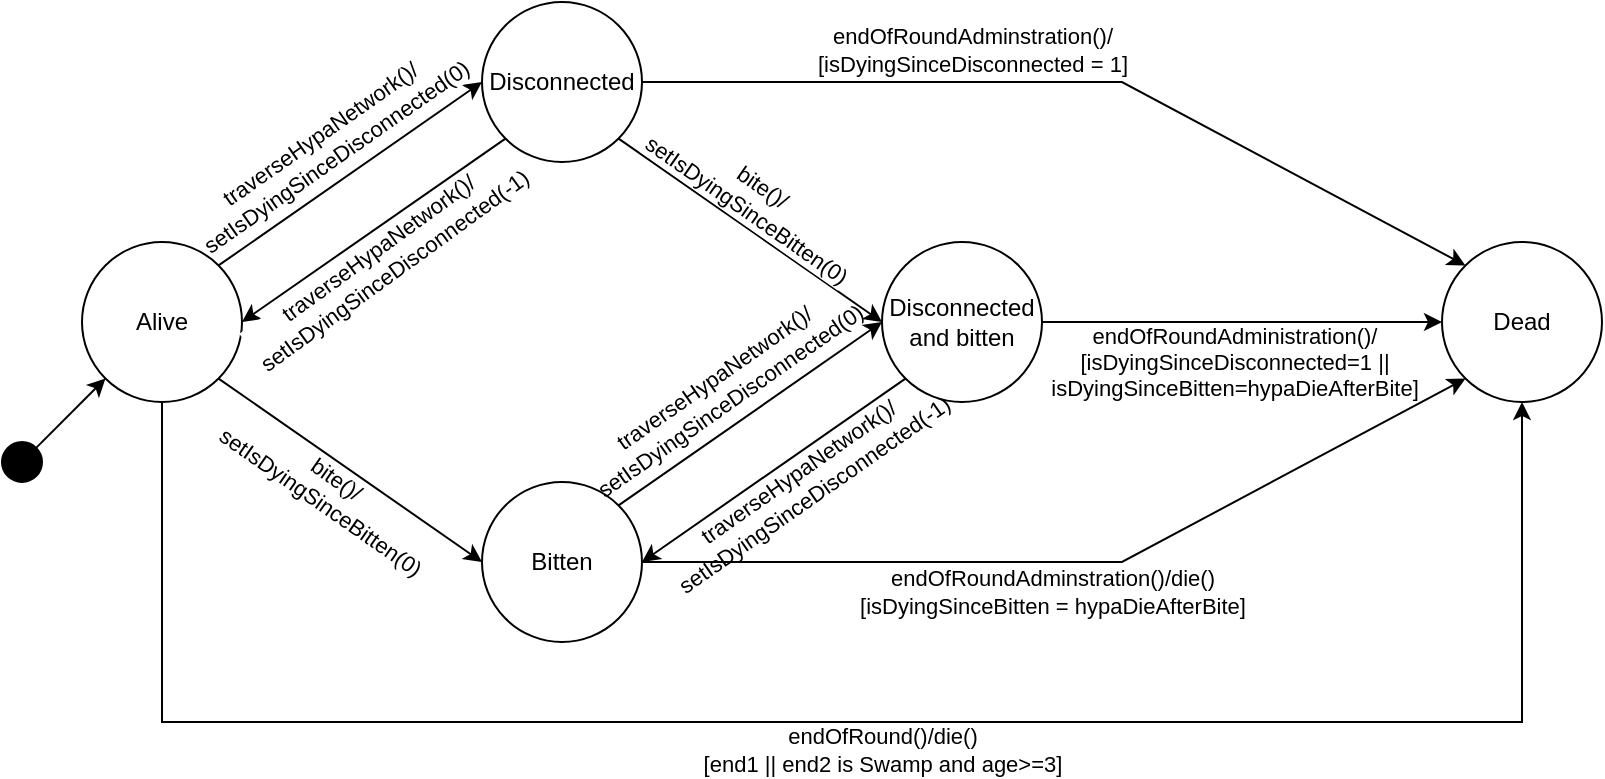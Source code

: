 <mxfile version="26.0.9">
  <diagram name="1 oldal" id="vTWri8GinwGDiqJxZCwF">
    <mxGraphModel dx="954" dy="657" grid="1" gridSize="10" guides="1" tooltips="1" connect="1" arrows="1" fold="1" page="1" pageScale="1" pageWidth="827" pageHeight="1169" math="0" shadow="0">
      <root>
        <mxCell id="0" />
        <mxCell id="1" parent="0" />
        <mxCell id="MgZ8XTKzgJ4DdwdAxNED-1" value="Alive" style="ellipse;whiteSpace=wrap;html=1;aspect=fixed;" vertex="1" parent="1">
          <mxGeometry x="200" y="200" width="80" height="80" as="geometry" />
        </mxCell>
        <mxCell id="MgZ8XTKzgJ4DdwdAxNED-3" value="Dead" style="ellipse;whiteSpace=wrap;html=1;aspect=fixed;" vertex="1" parent="1">
          <mxGeometry x="880" y="200" width="80" height="80" as="geometry" />
        </mxCell>
        <mxCell id="MgZ8XTKzgJ4DdwdAxNED-4" value="" style="ellipse;whiteSpace=wrap;html=1;aspect=fixed;fillColor=#000000;" vertex="1" parent="1">
          <mxGeometry x="160" y="300" width="20" height="20" as="geometry" />
        </mxCell>
        <mxCell id="MgZ8XTKzgJ4DdwdAxNED-5" value="" style="endArrow=classic;html=1;rounded=0;entryX=0;entryY=1;entryDx=0;entryDy=0;exitX=1;exitY=0;exitDx=0;exitDy=0;" edge="1" parent="1" source="MgZ8XTKzgJ4DdwdAxNED-4" target="MgZ8XTKzgJ4DdwdAxNED-1">
          <mxGeometry width="50" height="50" relative="1" as="geometry">
            <mxPoint x="230" y="290" as="sourcePoint" />
            <mxPoint x="440" y="320" as="targetPoint" />
          </mxGeometry>
        </mxCell>
        <mxCell id="MgZ8XTKzgJ4DdwdAxNED-6" value="" style="endArrow=classic;html=1;rounded=0;exitX=1;exitY=1;exitDx=0;exitDy=0;entryX=0;entryY=0.5;entryDx=0;entryDy=0;" edge="1" parent="1" source="MgZ8XTKzgJ4DdwdAxNED-1" target="MgZ8XTKzgJ4DdwdAxNED-9">
          <mxGeometry width="50" height="50" relative="1" as="geometry">
            <mxPoint x="390" y="370" as="sourcePoint" />
            <mxPoint x="360" y="330" as="targetPoint" />
          </mxGeometry>
        </mxCell>
        <mxCell id="MgZ8XTKzgJ4DdwdAxNED-8" value="bite()/&lt;br&gt;setIsDyingSinceBitten(0)" style="edgeLabel;html=1;align=center;verticalAlign=middle;resizable=0;points=[];rotation=35;" vertex="1" connectable="0" parent="MgZ8XTKzgJ4DdwdAxNED-6">
          <mxGeometry x="-0.084" y="-3" relative="1" as="geometry">
            <mxPoint x="-4" y="11" as="offset" />
          </mxGeometry>
        </mxCell>
        <mxCell id="MgZ8XTKzgJ4DdwdAxNED-9" value="Bitten" style="ellipse;whiteSpace=wrap;html=1;aspect=fixed;" vertex="1" parent="1">
          <mxGeometry x="400" y="320" width="80" height="80" as="geometry" />
        </mxCell>
        <mxCell id="MgZ8XTKzgJ4DdwdAxNED-10" value="Disconnected" style="ellipse;whiteSpace=wrap;html=1;aspect=fixed;" vertex="1" parent="1">
          <mxGeometry x="400" y="80" width="80" height="80" as="geometry" />
        </mxCell>
        <mxCell id="MgZ8XTKzgJ4DdwdAxNED-14" value="" style="endArrow=classic;html=1;rounded=0;exitX=1;exitY=0;exitDx=0;exitDy=0;" edge="1" parent="1" source="MgZ8XTKzgJ4DdwdAxNED-1">
          <mxGeometry width="50" height="50" relative="1" as="geometry">
            <mxPoint x="320.004" y="221.716" as="sourcePoint" />
            <mxPoint x="400" y="120" as="targetPoint" />
          </mxGeometry>
        </mxCell>
        <mxCell id="MgZ8XTKzgJ4DdwdAxNED-15" value="traverseHypaNetwork()/&lt;br&gt;setIsDyingSinceDisconnected(0)" style="edgeLabel;html=1;align=center;verticalAlign=middle;resizable=0;points=[];rotation=-35;" vertex="1" connectable="0" parent="MgZ8XTKzgJ4DdwdAxNED-14">
          <mxGeometry x="-0.084" y="-3" relative="1" as="geometry">
            <mxPoint x="-8" y="-20" as="offset" />
          </mxGeometry>
        </mxCell>
        <mxCell id="MgZ8XTKzgJ4DdwdAxNED-22" value="" style="endArrow=classic;html=1;rounded=0;exitX=0;exitY=1;exitDx=0;exitDy=0;entryX=1;entryY=0.5;entryDx=0;entryDy=0;" edge="1" parent="1" source="MgZ8XTKzgJ4DdwdAxNED-10" target="MgZ8XTKzgJ4DdwdAxNED-1">
          <mxGeometry width="50" height="50" relative="1" as="geometry">
            <mxPoint x="390" y="250" as="sourcePoint" />
            <mxPoint x="440" y="200" as="targetPoint" />
          </mxGeometry>
        </mxCell>
        <mxCell id="MgZ8XTKzgJ4DdwdAxNED-23" value="traverseHypaNetwork()/&lt;br&gt;setIsDyingSinceDisconnected(-1)" style="edgeLabel;html=1;align=center;verticalAlign=middle;resizable=0;points=[];rotation=-36;" vertex="1" connectable="0" parent="MgZ8XTKzgJ4DdwdAxNED-22">
          <mxGeometry x="-0.019" relative="1" as="geometry">
            <mxPoint x="4" y="16" as="offset" />
          </mxGeometry>
        </mxCell>
        <mxCell id="MgZ8XTKzgJ4DdwdAxNED-24" value="Disconnected and bitten" style="ellipse;whiteSpace=wrap;html=1;aspect=fixed;" vertex="1" parent="1">
          <mxGeometry x="600" y="200" width="80" height="80" as="geometry" />
        </mxCell>
        <mxCell id="MgZ8XTKzgJ4DdwdAxNED-25" value="" style="endArrow=classic;html=1;rounded=0;entryX=0;entryY=0.5;entryDx=0;entryDy=0;exitX=1;exitY=1;exitDx=0;exitDy=0;" edge="1" parent="1" source="MgZ8XTKzgJ4DdwdAxNED-10" target="MgZ8XTKzgJ4DdwdAxNED-24">
          <mxGeometry width="50" height="50" relative="1" as="geometry">
            <mxPoint x="390" y="250" as="sourcePoint" />
            <mxPoint x="440" y="200" as="targetPoint" />
          </mxGeometry>
        </mxCell>
        <mxCell id="MgZ8XTKzgJ4DdwdAxNED-26" value="bite()/&lt;br&gt;setIsDyingSinceBitten(0)" style="edgeLabel;html=1;align=center;verticalAlign=middle;resizable=0;points=[];rotation=35;" vertex="1" connectable="0" parent="MgZ8XTKzgJ4DdwdAxNED-25">
          <mxGeometry x="-0.185" relative="1" as="geometry">
            <mxPoint x="14" y="-8" as="offset" />
          </mxGeometry>
        </mxCell>
        <mxCell id="MgZ8XTKzgJ4DdwdAxNED-31" value="" style="endArrow=classic;html=1;rounded=0;exitX=1;exitY=0.5;exitDx=0;exitDy=0;entryX=0;entryY=0;entryDx=0;entryDy=0;" edge="1" parent="1" source="MgZ8XTKzgJ4DdwdAxNED-10" target="MgZ8XTKzgJ4DdwdAxNED-3">
          <mxGeometry width="50" height="50" relative="1" as="geometry">
            <mxPoint x="390" y="250" as="sourcePoint" />
            <mxPoint x="440" y="200" as="targetPoint" />
            <Array as="points">
              <mxPoint x="720" y="120" />
            </Array>
          </mxGeometry>
        </mxCell>
        <mxCell id="MgZ8XTKzgJ4DdwdAxNED-32" value="endOfRoundAdminstration()/&lt;br&gt;[isDyingSinceDisconnected = 1]" style="edgeLabel;html=1;align=center;verticalAlign=middle;resizable=0;points=[];rotation=0;" vertex="1" connectable="0" parent="MgZ8XTKzgJ4DdwdAxNED-31">
          <mxGeometry x="-0.056" y="3" relative="1" as="geometry">
            <mxPoint x="-40" y="-13" as="offset" />
          </mxGeometry>
        </mxCell>
        <mxCell id="MgZ8XTKzgJ4DdwdAxNED-33" value="" style="endArrow=classic;html=1;rounded=0;entryX=0;entryY=1;entryDx=0;entryDy=0;exitX=1;exitY=0.5;exitDx=0;exitDy=0;" edge="1" parent="1" source="MgZ8XTKzgJ4DdwdAxNED-9" target="MgZ8XTKzgJ4DdwdAxNED-3">
          <mxGeometry width="50" height="50" relative="1" as="geometry">
            <mxPoint x="390" y="250" as="sourcePoint" />
            <mxPoint x="440" y="200" as="targetPoint" />
            <Array as="points">
              <mxPoint x="720" y="360" />
            </Array>
          </mxGeometry>
        </mxCell>
        <mxCell id="MgZ8XTKzgJ4DdwdAxNED-35" value="endOfRoundAdminstration()/die()&lt;br&gt;[isDyingSinceBitten = hypaDieAfterBite]" style="edgeLabel;html=1;align=center;verticalAlign=middle;resizable=0;points=[];rotation=0;" vertex="1" connectable="0" parent="MgZ8XTKzgJ4DdwdAxNED-33">
          <mxGeometry x="-0.052" y="-5" relative="1" as="geometry">
            <mxPoint x="-1" y="10" as="offset" />
          </mxGeometry>
        </mxCell>
        <mxCell id="MgZ8XTKzgJ4DdwdAxNED-36" value="" style="endArrow=classic;html=1;rounded=0;entryX=0;entryY=0.5;entryDx=0;entryDy=0;exitX=1;exitY=0.5;exitDx=0;exitDy=0;" edge="1" parent="1" source="MgZ8XTKzgJ4DdwdAxNED-24" target="MgZ8XTKzgJ4DdwdAxNED-3">
          <mxGeometry width="50" height="50" relative="1" as="geometry">
            <mxPoint x="390" y="250" as="sourcePoint" />
            <mxPoint x="440" y="200" as="targetPoint" />
          </mxGeometry>
        </mxCell>
        <mxCell id="MgZ8XTKzgJ4DdwdAxNED-39" value="endOfRoundAdministration()/&lt;br&gt;[isDyingSinceDisconnected=1 ||&lt;br&gt;isDyingSinceBitten=hypaDieAfterBite]" style="edgeLabel;html=1;align=center;verticalAlign=middle;resizable=0;points=[];" vertex="1" connectable="0" parent="MgZ8XTKzgJ4DdwdAxNED-36">
          <mxGeometry x="-0.775" y="-1" relative="1" as="geometry">
            <mxPoint x="73" y="19" as="offset" />
          </mxGeometry>
        </mxCell>
        <mxCell id="MgZ8XTKzgJ4DdwdAxNED-45" value="" style="endArrow=classic;html=1;rounded=0;exitX=1;exitY=0;exitDx=0;exitDy=0;entryX=0;entryY=0.5;entryDx=0;entryDy=0;" edge="1" parent="1" source="MgZ8XTKzgJ4DdwdAxNED-9" target="MgZ8XTKzgJ4DdwdAxNED-24">
          <mxGeometry width="50" height="50" relative="1" as="geometry">
            <mxPoint x="468" y="332" as="sourcePoint" />
            <mxPoint x="600" y="240" as="targetPoint" />
          </mxGeometry>
        </mxCell>
        <mxCell id="MgZ8XTKzgJ4DdwdAxNED-46" value="traverseHypaNetwork()/&lt;br&gt;setIsDyingSinceDisconnected(0)" style="edgeLabel;html=1;align=center;verticalAlign=middle;resizable=0;points=[];rotation=-35;labelBackgroundColor=none;" vertex="1" connectable="0" parent="MgZ8XTKzgJ4DdwdAxNED-45">
          <mxGeometry x="-0.084" y="-3" relative="1" as="geometry">
            <mxPoint x="-11" y="-18" as="offset" />
          </mxGeometry>
        </mxCell>
        <mxCell id="MgZ8XTKzgJ4DdwdAxNED-47" value="" style="endArrow=classic;html=1;rounded=0;exitX=0;exitY=1;exitDx=0;exitDy=0;entryX=1;entryY=0.5;entryDx=0;entryDy=0;" edge="1" parent="1" source="MgZ8XTKzgJ4DdwdAxNED-24" target="MgZ8XTKzgJ4DdwdAxNED-9">
          <mxGeometry width="50" height="50" relative="1" as="geometry">
            <mxPoint x="612" y="270" as="sourcePoint" />
            <mxPoint x="480" y="362" as="targetPoint" />
          </mxGeometry>
        </mxCell>
        <mxCell id="MgZ8XTKzgJ4DdwdAxNED-48" value="traverseHypaNetwork()/&lt;br&gt;setIsDyingSinceDisconnected(-1)" style="edgeLabel;html=1;align=center;verticalAlign=middle;resizable=0;points=[];rotation=-35;labelBackgroundColor=none;" vertex="1" connectable="0" parent="MgZ8XTKzgJ4DdwdAxNED-47">
          <mxGeometry x="-0.019" relative="1" as="geometry">
            <mxPoint x="14" y="8" as="offset" />
          </mxGeometry>
        </mxCell>
        <mxCell id="MgZ8XTKzgJ4DdwdAxNED-49" value="" style="endArrow=classic;html=1;rounded=0;exitX=0.5;exitY=1;exitDx=0;exitDy=0;entryX=0.5;entryY=1;entryDx=0;entryDy=0;" edge="1" parent="1" source="MgZ8XTKzgJ4DdwdAxNED-1" target="MgZ8XTKzgJ4DdwdAxNED-3">
          <mxGeometry width="50" height="50" relative="1" as="geometry">
            <mxPoint x="490" y="370" as="sourcePoint" />
            <mxPoint x="540" y="320" as="targetPoint" />
            <Array as="points">
              <mxPoint x="240" y="440" />
              <mxPoint x="920" y="440" />
            </Array>
          </mxGeometry>
        </mxCell>
        <mxCell id="MgZ8XTKzgJ4DdwdAxNED-50" value="endOfRound()/die()&lt;br&gt;[end1 || end2 is Swamp and age&amp;gt;=3]" style="edgeLabel;html=1;align=center;verticalAlign=middle;resizable=0;points=[];" vertex="1" connectable="0" parent="MgZ8XTKzgJ4DdwdAxNED-49">
          <mxGeometry x="0.007" y="-2" relative="1" as="geometry">
            <mxPoint x="16" y="12" as="offset" />
          </mxGeometry>
        </mxCell>
      </root>
    </mxGraphModel>
  </diagram>
</mxfile>
